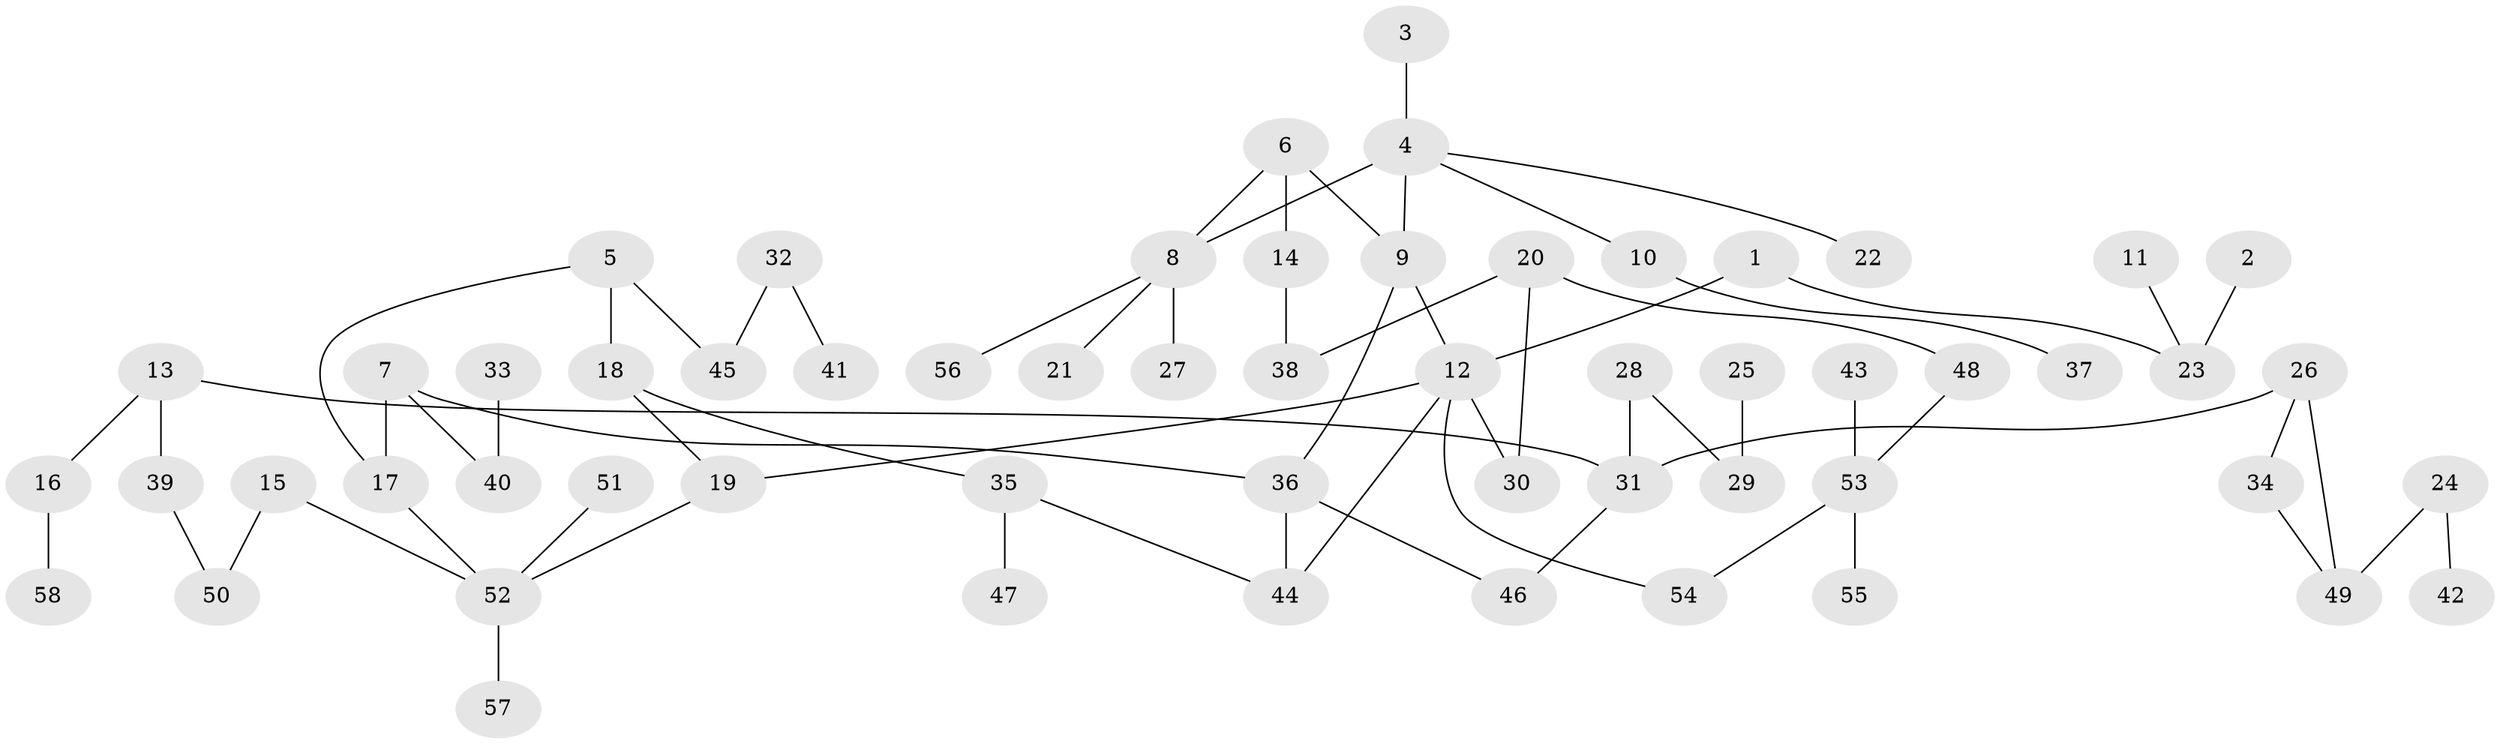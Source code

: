 // original degree distribution, {5: 0.06086956521739131, 2: 0.22608695652173913, 4: 0.09565217391304348, 3: 0.14782608695652175, 1: 0.45217391304347826, 6: 0.017391304347826087}
// Generated by graph-tools (version 1.1) at 2025/01/03/09/25 03:01:06]
// undirected, 58 vertices, 66 edges
graph export_dot {
graph [start="1"]
  node [color=gray90,style=filled];
  1;
  2;
  3;
  4;
  5;
  6;
  7;
  8;
  9;
  10;
  11;
  12;
  13;
  14;
  15;
  16;
  17;
  18;
  19;
  20;
  21;
  22;
  23;
  24;
  25;
  26;
  27;
  28;
  29;
  30;
  31;
  32;
  33;
  34;
  35;
  36;
  37;
  38;
  39;
  40;
  41;
  42;
  43;
  44;
  45;
  46;
  47;
  48;
  49;
  50;
  51;
  52;
  53;
  54;
  55;
  56;
  57;
  58;
  1 -- 12 [weight=1.0];
  1 -- 23 [weight=1.0];
  2 -- 23 [weight=1.0];
  3 -- 4 [weight=1.0];
  4 -- 8 [weight=1.0];
  4 -- 9 [weight=1.0];
  4 -- 10 [weight=1.0];
  4 -- 22 [weight=1.0];
  5 -- 17 [weight=1.0];
  5 -- 18 [weight=1.0];
  5 -- 45 [weight=1.0];
  6 -- 8 [weight=1.0];
  6 -- 9 [weight=1.0];
  6 -- 14 [weight=1.0];
  7 -- 17 [weight=1.0];
  7 -- 36 [weight=1.0];
  7 -- 40 [weight=1.0];
  8 -- 21 [weight=1.0];
  8 -- 27 [weight=1.0];
  8 -- 56 [weight=1.0];
  9 -- 12 [weight=1.0];
  9 -- 36 [weight=1.0];
  10 -- 37 [weight=1.0];
  11 -- 23 [weight=1.0];
  12 -- 19 [weight=1.0];
  12 -- 30 [weight=1.0];
  12 -- 44 [weight=1.0];
  12 -- 54 [weight=1.0];
  13 -- 16 [weight=1.0];
  13 -- 31 [weight=1.0];
  13 -- 39 [weight=1.0];
  14 -- 38 [weight=1.0];
  15 -- 50 [weight=1.0];
  15 -- 52 [weight=1.0];
  16 -- 58 [weight=1.0];
  17 -- 52 [weight=1.0];
  18 -- 19 [weight=1.0];
  18 -- 35 [weight=1.0];
  19 -- 52 [weight=1.0];
  20 -- 30 [weight=1.0];
  20 -- 38 [weight=1.0];
  20 -- 48 [weight=1.0];
  24 -- 42 [weight=1.0];
  24 -- 49 [weight=1.0];
  25 -- 29 [weight=1.0];
  26 -- 31 [weight=1.0];
  26 -- 34 [weight=1.0];
  26 -- 49 [weight=1.0];
  28 -- 29 [weight=1.0];
  28 -- 31 [weight=1.0];
  31 -- 46 [weight=1.0];
  32 -- 41 [weight=1.0];
  32 -- 45 [weight=1.0];
  33 -- 40 [weight=1.0];
  34 -- 49 [weight=1.0];
  35 -- 44 [weight=1.0];
  35 -- 47 [weight=1.0];
  36 -- 44 [weight=1.0];
  36 -- 46 [weight=1.0];
  39 -- 50 [weight=1.0];
  43 -- 53 [weight=1.0];
  48 -- 53 [weight=1.0];
  51 -- 52 [weight=1.0];
  52 -- 57 [weight=1.0];
  53 -- 54 [weight=1.0];
  53 -- 55 [weight=1.0];
}
